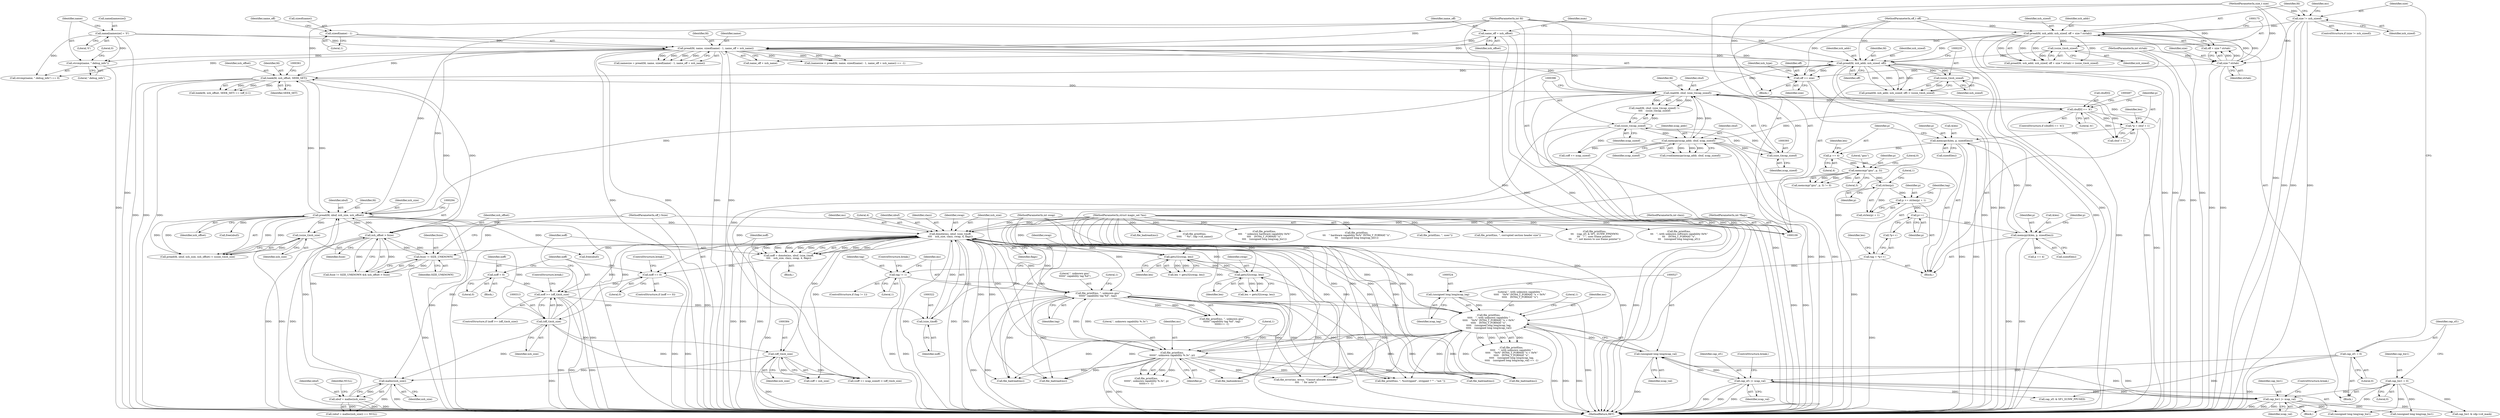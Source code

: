 digraph "1_file_ce90e05774dd77d86cfc8dfa6da57b32816841c4_5@API" {
"1000220" [label="(Call,strcmp(name, \".debug_info\"))"];
"1000213" [label="(Call,name[namesize] = '\0')"];
"1000195" [label="(Call,pread(fd, name, sizeof(name) - 1, name_off + xsh_name))"];
"1000356" [label="(Call,lseek(fd, xsh_offset, SEEK_SET))"];
"1000229" [label="(Call,pread(fd, xsh_addr, xsh_sizeof, off))"];
"1000113" [label="(MethodParameterIn,int fd)"];
"1000165" [label="(Call,pread(fd, xsh_addr, xsh_sizeof, off + size * strtab))"];
"1000147" [label="(Call,size != xsh_sizeof)"];
"1000116" [label="(MethodParameterIn,size_t size)"];
"1000114" [label="(MethodParameterIn,off_t off)"];
"1000171" [label="(Call,size * strtab)"];
"1000120" [label="(MethodParameterIn,int strtab)"];
"1000234" [label="(Call,(ssize_t)xsh_sizeof)"];
"1000174" [label="(Call,(ssize_t)xsh_sizeof)"];
"1000243" [label="(Call,off += size)"];
"1000288" [label="(Call,pread(fd, nbuf, xsh_size, xsh_offset))"];
"1000273" [label="(Call,nbuf = malloc(xsh_size))"];
"1000275" [label="(Call,malloc(xsh_size))"];
"1000318" [label="(Call,donote(ms, nbuf, (size_t)noff,\n\t\t\t\t    xsh_size, clazz, swap, 4, flags))"];
"1000485" [label="(Call,file_printf(ms, \", unknown gnu\"\n\t\t\t\t\t\t\" capability tag %d\", tag))"];
"1000520" [label="(Call,file_printf(ms,\n\t\t\t\t\t    \", with unknown capability \"\n\t\t\t\t\t    \"0x%\" INT64_T_FORMAT \"x = 0x%\"\n\t\t\t\t\t    INT64_T_FORMAT \"x\",\n\t\t\t\t\t    (unsigned long long)xcap_tag,\n\t\t\t\t\t    (unsigned long long)xcap_val))"];
"1000443" [label="(Call,file_printf(ms,\n\t\t\t\t\t\t\", unknown capability %.3s\", p))"];
"1000110" [label="(MethodParameterIn,struct magic_set *ms)"];
"1000435" [label="(Call,memcmp(\"gnu\", p, 3))"];
"1000425" [label="(Call,p += 4)"];
"1000419" [label="(Call,memcpy(&len, p, sizeof(len)))"];
"1000464" [label="(Call,memcpy(&len, p, sizeof(len)))"];
"1000462" [label="(Call,p++)"];
"1000453" [label="(Call,p += strlen(p) + 1)"];
"1000456" [label="(Call,strlen(p))"];
"1000412" [label="(Call,*p = cbuf + 1)"];
"1000405" [label="(Call,cbuf[0] == 'A')"];
"1000389" [label="(Call,read(fd, cbuf, (size_t)xcap_sizeof))"];
"1000498" [label="(Call,memcpy(xcap_addr, cbuf, xcap_sizeof))"];
"1000395" [label="(Call,(ssize_t)xcap_sizeof)"];
"1000392" [label="(Call,(size_t)xcap_sizeof)"];
"1000523" [label="(Call,(unsigned long long)xcap_tag)"];
"1000526" [label="(Call,(unsigned long long)xcap_val)"];
"1000513" [label="(Call,cap_sf1 |= xcap_val)"];
"1000141" [label="(Call,cap_sf1 = 0)"];
"1000508" [label="(Call,cap_hw1 |= xcap_val)"];
"1000137" [label="(Call,cap_hw1 = 0)"];
"1000479" [label="(Call,tag != 1)"];
"1000459" [label="(Call,tag = *p++)"];
"1000321" [label="(Call,(size_t)noff)"];
"1000310" [label="(Call,noff >= (off_t)xsh_size)"];
"1000330" [label="(Call,noff == 0)"];
"1000316" [label="(Call,noff = donote(ms, nbuf, (size_t)noff,\n\t\t\t\t    xsh_size, clazz, swap, 4, flags))"];
"1000304" [label="(Call,noff = 0)"];
"1000312" [label="(Call,(off_t)xsh_size)"];
"1000293" [label="(Call,(ssize_t)xsh_size)"];
"1000111" [label="(MethodParameterIn,int clazz)"];
"1000475" [label="(Call,getu32(swap, len))"];
"1000430" [label="(Call,getu32(swap, len))"];
"1000112" [label="(MethodParameterIn,int swap)"];
"1000118" [label="(MethodParameterIn,int *flags)"];
"1000383" [label="(Call,(off_t)xsh_size)"];
"1000261" [label="(Call,xsh_offset > fsize)"];
"1000258" [label="(Call,fsize != SIZE_UNKNOWN)"];
"1000117" [label="(MethodParameterIn,off_t fsize)"];
"1000198" [label="(Call,sizeof(name) - 1)"];
"1000183" [label="(Call,name_off = xsh_offset)"];
"1000243" [label="(Call,off += size)"];
"1000112" [label="(MethodParameterIn,int swap)"];
"1000231" [label="(Identifier,xsh_addr)"];
"1000498" [label="(Call,memcpy(xcap_addr, cbuf, xcap_sizeof))"];
"1000269" [label="(Block,)"];
"1000229" [label="(Call,pread(fd, xsh_addr, xsh_sizeof, off))"];
"1000355" [label="(Call,lseek(fd, xsh_offset, SEEK_SET) == (off_t)-1)"];
"1000383" [label="(Call,(off_t)xsh_size)"];
"1000435" [label="(Call,memcmp(\"gnu\", p, 3))"];
"1000114" [label="(MethodParameterIn,off_t off)"];
"1000321" [label="(Call,(size_t)noff)"];
"1000222" [label="(Literal,\".debug_info\")"];
"1000332" [label="(Literal,0)"];
"1000500" [label="(Identifier,cbuf)"];
"1000314" [label="(Identifier,xsh_size)"];
"1000118" [label="(MethodParameterIn,int *flags)"];
"1000432" [label="(Identifier,len)"];
"1000481" [label="(Literal,1)"];
"1000147" [label="(Call,size != xsh_sizeof)"];
"1000495" [label="(ControlStructure,break;)"];
"1000442" [label="(Call,file_printf(ms,\n\t\t\t\t\t\t\", unknown capability %.3s\", p)\n\t\t\t\t\t\t== -1)"];
"1000484" [label="(Call,file_printf(ms, \", unknown gnu\"\n\t\t\t\t\t\t\" capability tag %d\", tag)\n\t\t\t\t\t\t== -1)"];
"1000262" [label="(Identifier,xsh_offset)"];
"1000404" [label="(ControlStructure,if (cbuf[0] == 'A'))"];
"1000486" [label="(Identifier,ms)"];
"1000521" [label="(Identifier,ms)"];
"1000331" [label="(Identifier,noff)"];
"1000487" [label="(Literal,\", unknown gnu\"\n\t\t\t\t\t\t\" capability tag %d\")"];
"1000171" [label="(Call,size * strtab)"];
"1000463" [label="(Identifier,p)"];
"1000499" [label="(Identifier,xcap_addr)"];
"1000522" [label="(Literal,\", with unknown capability \"\n\t\t\t\t\t    \"0x%\" INT64_T_FORMAT \"x = 0x%\"\n\t\t\t\t\t    INT64_T_FORMAT \"x\")"];
"1000178" [label="(Call,file_badread(ms))"];
"1000413" [label="(Identifier,p)"];
"1000199" [label="(Call,sizeof(name))"];
"1000605" [label="(Call,cap_hw1 & cdp->cd_mask)"];
"1000137" [label="(Call,cap_hw1 = 0)"];
"1000289" [label="(Identifier,fd)"];
"1000149" [label="(Identifier,xsh_sizeof)"];
"1000516" [label="(ControlStructure,break;)"];
"1000455" [label="(Call,strlen(p) + 1)"];
"1000410" [label="(Block,)"];
"1000305" [label="(Identifier,noff)"];
"1000228" [label="(Call,pread(fd, xsh_addr, xsh_sizeof, off) < (ssize_t)xsh_sizeof)"];
"1000309" [label="(ControlStructure,if (noff >= (off_t)xsh_size))"];
"1000259" [label="(Identifier,fsize)"];
"1000234" [label="(Call,(ssize_t)xsh_sizeof)"];
"1000422" [label="(Identifier,p)"];
"1000317" [label="(Identifier,noff)"];
"1000356" [label="(Call,lseek(fd, xsh_offset, SEEK_SET))"];
"1000478" [label="(ControlStructure,if (tag != 1))"];
"1000120" [label="(MethodParameterIn,int strtab)"];
"1000613" [label="(Call,file_printf(ms,\n\t\t\t\t\t    \" %s\", cdp->cd_name))"];
"1000333" [label="(ControlStructure,break;)"];
"1000319" [label="(Identifier,ms)"];
"1000257" [label="(Call,fsize != SIZE_UNKNOWN && xsh_offset > fsize)"];
"1000530" [label="(Literal,1)"];
"1000316" [label="(Call,noff = donote(ms, nbuf, (size_t)noff,\n\t\t\t\t    xsh_size, clazz, swap, 4, flags))"];
"1000311" [label="(Identifier,noff)"];
"1000146" [label="(ControlStructure,if (size != xsh_sizeof))"];
"1000292" [label="(Identifier,xsh_offset)"];
"1000219" [label="(Call,strcmp(name, \".debug_info\") == 0)"];
"1000328" [label="(Identifier,flags)"];
"1000275" [label="(Call,malloc(xsh_size))"];
"1000445" [label="(Literal,\", unknown capability %.3s\")"];
"1000176" [label="(Identifier,xsh_sizeof)"];
"1000465" [label="(Call,&len)"];
"1000394" [label="(Identifier,xcap_sizeof)"];
"1000230" [label="(Identifier,fd)"];
"1000323" [label="(Identifier,noff)"];
"1000310" [label="(Call,noff >= (off_t)xsh_size)"];
"1000195" [label="(Call,pread(fd, name, sizeof(name) - 1, name_off + xsh_name))"];
"1000116" [label="(MethodParameterIn,size_t size)"];
"1000245" [label="(Identifier,size)"];
"1000665" [label="(Call,cap_sf1 & SF1_SUNW_FPUSED)"];
"1000329" [label="(ControlStructure,if (noff == 0))"];
"1000446" [label="(Identifier,p)"];
"1000501" [label="(Identifier,xcap_sizeof)"];
"1000508" [label="(Call,cap_hw1 |= xcap_val)"];
"1000635" [label="(Call,file_printf(ms,\n\t\t\t\t    \" unknown hardware capability 0x%\"\n\t\t\t\t    INT64_T_FORMAT \"x\",\n\t\t\t\t    (unsigned long long)cap_hw1))"];
"1000173" [label="(Identifier,strtab)"];
"1000325" [label="(Identifier,clazz)"];
"1000434" [label="(Call,memcmp(\"gnu\", p, 3) != 0)"];
"1000419" [label="(Call,memcpy(&len, p, sizeof(len)))"];
"1000479" [label="(Call,tag != 1)"];
"1000519" [label="(Call,file_printf(ms,\n\t\t\t\t\t    \", with unknown capability \"\n\t\t\t\t\t    \"0x%\" INT64_T_FORMAT \"x = 0x%\"\n\t\t\t\t\t    INT64_T_FORMAT \"x\",\n\t\t\t\t\t    (unsigned long long)xcap_tag,\n\t\t\t\t\t    (unsigned long long)xcap_val) == -1)"];
"1000509" [label="(Identifier,cap_hw1)"];
"1000638" [label="(Call,(unsigned long long)cap_hw1)"];
"1000466" [label="(Identifier,len)"];
"1000470" [label="(Call,p += 4)"];
"1000203" [label="(Identifier,name_off)"];
"1000287" [label="(Call,pread(fd, nbuf, xsh_size, xsh_offset) < (ssize_t)xsh_size)"];
"1000244" [label="(Identifier,off)"];
"1000476" [label="(Identifier,swap)"];
"1000429" [label="(Identifier,len)"];
"1000190" [label="(Block,)"];
"1000462" [label="(Call,p++)"];
"1000459" [label="(Call,tag = *p++)"];
"1000334" [label="(Call,free(nbuf))"];
"1000261" [label="(Call,xsh_offset > fsize)"];
"1000358" [label="(Identifier,xsh_offset)"];
"1000650" [label="(Call,file_printf(ms,\n\t\t\t    \" hardware capability 0x%\" INT64_T_FORMAT \"x\",\n\t\t\t    (unsigned long long)cap_hw1))"];
"1000406" [label="(Call,cbuf[0])"];
"1000138" [label="(Identifier,cap_hw1)"];
"1000473" [label="(Call,len = getu32(swap, len))"];
"1000202" [label="(Call,name_off + xsh_name)"];
"1000304" [label="(Call,noff = 0)"];
"1000490" [label="(Literal,1)"];
"1000143" [label="(Literal,0)"];
"1000438" [label="(Literal,3)"];
"1000308" [label="(Block,)"];
"1000430" [label="(Call,getu32(swap, len))"];
"1000247" [label="(Identifier,xsh_type)"];
"1000475" [label="(Call,getu32(swap, len))"];
"1000526" [label="(Call,(unsigned long long)xcap_val)"];
"1000184" [label="(Identifier,name_off)"];
"1000291" [label="(Identifier,xsh_size)"];
"1000238" [label="(Call,file_badread(ms))"];
"1000277" [label="(Identifier,NULL)"];
"1000141" [label="(Call,cap_sf1 = 0)"];
"1000117" [label="(MethodParameterIn,off_t fsize)"];
"1000504" [label="(Block,)"];
"1000460" [label="(Identifier,tag)"];
"1000172" [label="(Identifier,size)"];
"1000389" [label="(Call,read(fd, cbuf, (size_t)xcap_sizeof))"];
"1000392" [label="(Call,(size_t)xcap_sizeof)"];
"1000260" [label="(Identifier,SIZE_UNKNOWN)"];
"1000273" [label="(Call,nbuf = malloc(xsh_size))"];
"1000397" [label="(Identifier,xcap_sizeof)"];
"1000288" [label="(Call,pread(fd, nbuf, xsh_size, xsh_offset))"];
"1000139" [label="(Literal,0)"];
"1000232" [label="(Identifier,xsh_sizeof)"];
"1000380" [label="(Call,coff += xcap_sizeof)"];
"1000183" [label="(Call,name_off = xsh_offset)"];
"1000395" [label="(Call,(ssize_t)xcap_sizeof)"];
"1000174" [label="(Call,(ssize_t)xsh_sizeof)"];
"1000414" [label="(Call,cbuf + 1)"];
"1000318" [label="(Call,donote(ms, nbuf, (size_t)noff,\n\t\t\t\t    xsh_size, clazz, swap, 4, flags))"];
"1000324" [label="(Identifier,xsh_size)"];
"1000148" [label="(Identifier,size)"];
"1000233" [label="(Identifier,off)"];
"1000192" [label="(Call,(namesize = pread(fd, name, sizeof(name) - 1, name_off + xsh_name)) == -1)"];
"1000457" [label="(Identifier,p)"];
"1000444" [label="(Identifier,ms)"];
"1000588" [label="(Call,file_printf(ms, \", uses\"))"];
"1000458" [label="(Literal,1)"];
"1000456" [label="(Call,strlen(p))"];
"1000213" [label="(Call,name[namesize] = '\0')"];
"1000480" [label="(Identifier,tag)"];
"1000385" [label="(Identifier,xsh_size)"];
"1000520" [label="(Call,file_printf(ms,\n\t\t\t\t\t    \", with unknown capability \"\n\t\t\t\t\t    \"0x%\" INT64_T_FORMAT \"x = 0x%\"\n\t\t\t\t\t    INT64_T_FORMAT \"x\",\n\t\t\t\t\t    (unsigned long long)xcap_tag,\n\t\t\t\t\t    (unsigned long long)xcap_val))"];
"1000198" [label="(Call,sizeof(name) - 1)"];
"1000426" [label="(Identifier,p)"];
"1000208" [label="(Call,file_badread(ms))"];
"1000154" [label="(Identifier,ms)"];
"1000315" [label="(ControlStructure,break;)"];
"1000193" [label="(Call,namesize = pread(fd, name, sizeof(name) - 1, name_off + xsh_name))"];
"1000110" [label="(MethodParameterIn,struct magic_set *ms)"];
"1000379" [label="(Call,(coff += xcap_sizeof) > (off_t)xsh_size)"];
"1000330" [label="(Call,noff == 0)"];
"1000306" [label="(Literal,0)"];
"1000704" [label="(MethodReturn,RET)"];
"1000326" [label="(Identifier,swap)"];
"1000453" [label="(Call,p += strlen(p) + 1)"];
"1000454" [label="(Identifier,p)"];
"1000523" [label="(Call,(unsigned long long)xcap_tag)"];
"1000391" [label="(Identifier,cbuf)"];
"1000167" [label="(Identifier,xsh_addr)"];
"1000511" [label="(ControlStructure,break;)"];
"1000153" [label="(Call,file_printf(ms, \", corrupted section header size\"))"];
"1000217" [label="(Literal,'\0')"];
"1000548" [label="(Call,file_printf(ms, \", %sstripped\", stripped ? \"\" : \"not \"))"];
"1000121" [label="(Block,)"];
"1000295" [label="(Identifier,xsh_size)"];
"1000539" [label="(Call,coff = xsh_size)"];
"1000412" [label="(Call,*p = cbuf + 1)"];
"1000423" [label="(Call,sizeof(len))"];
"1000185" [label="(Identifier,xsh_offset)"];
"1000420" [label="(Call,&len)"];
"1000220" [label="(Call,strcmp(name, \".debug_info\"))"];
"1000431" [label="(Identifier,swap)"];
"1000201" [label="(Literal,1)"];
"1000399" [label="(Call,file_badread(ms))"];
"1000168" [label="(Identifier,xsh_sizeof)"];
"1000297" [label="(Call,file_badread(ms))"];
"1000390" [label="(Identifier,fd)"];
"1000272" [label="(Call,(nbuf = malloc(xsh_size)) == NULL)"];
"1000258" [label="(Call,fsize != SIZE_UNKNOWN)"];
"1000290" [label="(Identifier,nbuf)"];
"1000165" [label="(Call,pread(fd, xsh_addr, xsh_sizeof, off + size * strtab))"];
"1000653" [label="(Call,(unsigned long long)cap_hw1)"];
"1000197" [label="(Identifier,name)"];
"1000428" [label="(Call,len = getu32(swap, len))"];
"1000164" [label="(Call,pread(fd, xsh_addr, xsh_sizeof, off + size * strtab) < (ssize_t)xsh_sizeof)"];
"1000276" [label="(Identifier,xsh_size)"];
"1000357" [label="(Identifier,fd)"];
"1000299" [label="(Call,free(nbuf))"];
"1000223" [label="(Literal,0)"];
"1000169" [label="(Call,off + size * strtab)"];
"1000113" [label="(MethodParameterIn,int fd)"];
"1000436" [label="(Literal,\"gnu\")"];
"1000671" [label="(Call,file_printf(ms,\n\t\t\t    (cap_sf1 & SF1_SUNW_FPKNWN)\n\t\t\t    ? \", uses frame pointer\"\n\t\t\t    : \", not known to use frame pointer\"))"];
"1000525" [label="(Identifier,xcap_tag)"];
"1000513" [label="(Call,cap_sf1 |= xcap_val)"];
"1000263" [label="(Identifier,fsize)"];
"1000388" [label="(Call,read(fd, cbuf, (size_t)xcap_sizeof) !=\n\t\t\t\t    (ssize_t)xcap_sizeof)"];
"1000274" [label="(Identifier,nbuf)"];
"1000214" [label="(Call,name[namesize])"];
"1000166" [label="(Identifier,fd)"];
"1000293" [label="(Call,(ssize_t)xsh_size)"];
"1000485" [label="(Call,file_printf(ms, \", unknown gnu\"\n\t\t\t\t\t\t\" capability tag %d\", tag))"];
"1000111" [label="(MethodParameterIn,int clazz)"];
"1000448" [label="(Literal,1)"];
"1000327" [label="(Literal,4)"];
"1000437" [label="(Identifier,p)"];
"1000488" [label="(Identifier,tag)"];
"1000187" [label="(Identifier,num)"];
"1000496" [label="(Call,(void)memcpy(xcap_addr, cbuf, xcap_sizeof))"];
"1000365" [label="(Call,file_badseek(ms))"];
"1000464" [label="(Call,memcpy(&len, p, sizeof(len)))"];
"1000471" [label="(Identifier,p)"];
"1000514" [label="(Identifier,cap_sf1)"];
"1000279" [label="(Call,file_error(ms, errno, \"Cannot allocate memory\"\n\t\t\t\t    \" for note\"))"];
"1000461" [label="(Call,*p++)"];
"1000221" [label="(Identifier,name)"];
"1000427" [label="(Literal,4)"];
"1000425" [label="(Call,p += 4)"];
"1000468" [label="(Call,sizeof(len))"];
"1000236" [label="(Identifier,xsh_sizeof)"];
"1000691" [label="(Call,file_printf(ms,\n\t\t\t    \", with unknown software capability 0x%\"\n\t\t\t    INT64_T_FORMAT \"x\",\n\t\t\t    (unsigned long long)cap_sf1))"];
"1000477" [label="(Identifier,len)"];
"1000312" [label="(Call,(off_t)xsh_size)"];
"1000510" [label="(Identifier,xcap_val)"];
"1000467" [label="(Identifier,p)"];
"1000142" [label="(Identifier,cap_sf1)"];
"1000359" [label="(Identifier,SEEK_SET)"];
"1000439" [label="(Literal,0)"];
"1000515" [label="(Identifier,xcap_val)"];
"1000196" [label="(Identifier,fd)"];
"1000421" [label="(Identifier,len)"];
"1000409" [label="(Literal,'A')"];
"1000405" [label="(Call,cbuf[0] == 'A')"];
"1000528" [label="(Identifier,xcap_val)"];
"1000320" [label="(Identifier,nbuf)"];
"1000443" [label="(Call,file_printf(ms,\n\t\t\t\t\t\t\", unknown capability %.3s\", p))"];
"1000220" -> "1000219"  [label="AST: "];
"1000220" -> "1000222"  [label="CFG: "];
"1000221" -> "1000220"  [label="AST: "];
"1000222" -> "1000220"  [label="AST: "];
"1000223" -> "1000220"  [label="CFG: "];
"1000220" -> "1000704"  [label="DDG: "];
"1000213" -> "1000220"  [label="DDG: "];
"1000195" -> "1000220"  [label="DDG: "];
"1000213" -> "1000190"  [label="AST: "];
"1000213" -> "1000217"  [label="CFG: "];
"1000214" -> "1000213"  [label="AST: "];
"1000217" -> "1000213"  [label="AST: "];
"1000221" -> "1000213"  [label="CFG: "];
"1000213" -> "1000704"  [label="DDG: "];
"1000213" -> "1000195"  [label="DDG: "];
"1000213" -> "1000219"  [label="DDG: "];
"1000195" -> "1000193"  [label="AST: "];
"1000195" -> "1000202"  [label="CFG: "];
"1000196" -> "1000195"  [label="AST: "];
"1000197" -> "1000195"  [label="AST: "];
"1000198" -> "1000195"  [label="AST: "];
"1000202" -> "1000195"  [label="AST: "];
"1000193" -> "1000195"  [label="CFG: "];
"1000195" -> "1000704"  [label="DDG: "];
"1000195" -> "1000704"  [label="DDG: "];
"1000195" -> "1000704"  [label="DDG: "];
"1000195" -> "1000704"  [label="DDG: "];
"1000195" -> "1000192"  [label="DDG: "];
"1000195" -> "1000192"  [label="DDG: "];
"1000195" -> "1000192"  [label="DDG: "];
"1000195" -> "1000192"  [label="DDG: "];
"1000195" -> "1000193"  [label="DDG: "];
"1000195" -> "1000193"  [label="DDG: "];
"1000195" -> "1000193"  [label="DDG: "];
"1000195" -> "1000193"  [label="DDG: "];
"1000356" -> "1000195"  [label="DDG: "];
"1000165" -> "1000195"  [label="DDG: "];
"1000288" -> "1000195"  [label="DDG: "];
"1000229" -> "1000195"  [label="DDG: "];
"1000389" -> "1000195"  [label="DDG: "];
"1000113" -> "1000195"  [label="DDG: "];
"1000198" -> "1000195"  [label="DDG: "];
"1000183" -> "1000195"  [label="DDG: "];
"1000195" -> "1000219"  [label="DDG: "];
"1000195" -> "1000229"  [label="DDG: "];
"1000356" -> "1000355"  [label="AST: "];
"1000356" -> "1000359"  [label="CFG: "];
"1000357" -> "1000356"  [label="AST: "];
"1000358" -> "1000356"  [label="AST: "];
"1000359" -> "1000356"  [label="AST: "];
"1000361" -> "1000356"  [label="CFG: "];
"1000356" -> "1000704"  [label="DDG: "];
"1000356" -> "1000704"  [label="DDG: "];
"1000356" -> "1000704"  [label="DDG: "];
"1000356" -> "1000261"  [label="DDG: "];
"1000356" -> "1000288"  [label="DDG: "];
"1000356" -> "1000355"  [label="DDG: "];
"1000356" -> "1000355"  [label="DDG: "];
"1000356" -> "1000355"  [label="DDG: "];
"1000229" -> "1000356"  [label="DDG: "];
"1000113" -> "1000356"  [label="DDG: "];
"1000288" -> "1000356"  [label="DDG: "];
"1000261" -> "1000356"  [label="DDG: "];
"1000356" -> "1000389"  [label="DDG: "];
"1000229" -> "1000228"  [label="AST: "];
"1000229" -> "1000233"  [label="CFG: "];
"1000230" -> "1000229"  [label="AST: "];
"1000231" -> "1000229"  [label="AST: "];
"1000232" -> "1000229"  [label="AST: "];
"1000233" -> "1000229"  [label="AST: "];
"1000235" -> "1000229"  [label="CFG: "];
"1000229" -> "1000704"  [label="DDG: "];
"1000229" -> "1000704"  [label="DDG: "];
"1000229" -> "1000704"  [label="DDG: "];
"1000229" -> "1000228"  [label="DDG: "];
"1000229" -> "1000228"  [label="DDG: "];
"1000229" -> "1000228"  [label="DDG: "];
"1000229" -> "1000228"  [label="DDG: "];
"1000113" -> "1000229"  [label="DDG: "];
"1000165" -> "1000229"  [label="DDG: "];
"1000234" -> "1000229"  [label="DDG: "];
"1000174" -> "1000229"  [label="DDG: "];
"1000243" -> "1000229"  [label="DDG: "];
"1000114" -> "1000229"  [label="DDG: "];
"1000229" -> "1000234"  [label="DDG: "];
"1000229" -> "1000243"  [label="DDG: "];
"1000229" -> "1000288"  [label="DDG: "];
"1000229" -> "1000389"  [label="DDG: "];
"1000113" -> "1000109"  [label="AST: "];
"1000113" -> "1000704"  [label="DDG: "];
"1000113" -> "1000165"  [label="DDG: "];
"1000113" -> "1000288"  [label="DDG: "];
"1000113" -> "1000389"  [label="DDG: "];
"1000165" -> "1000164"  [label="AST: "];
"1000165" -> "1000169"  [label="CFG: "];
"1000166" -> "1000165"  [label="AST: "];
"1000167" -> "1000165"  [label="AST: "];
"1000168" -> "1000165"  [label="AST: "];
"1000169" -> "1000165"  [label="AST: "];
"1000175" -> "1000165"  [label="CFG: "];
"1000165" -> "1000704"  [label="DDG: "];
"1000165" -> "1000704"  [label="DDG: "];
"1000165" -> "1000704"  [label="DDG: "];
"1000165" -> "1000164"  [label="DDG: "];
"1000165" -> "1000164"  [label="DDG: "];
"1000165" -> "1000164"  [label="DDG: "];
"1000165" -> "1000164"  [label="DDG: "];
"1000147" -> "1000165"  [label="DDG: "];
"1000114" -> "1000165"  [label="DDG: "];
"1000171" -> "1000165"  [label="DDG: "];
"1000171" -> "1000165"  [label="DDG: "];
"1000165" -> "1000174"  [label="DDG: "];
"1000147" -> "1000146"  [label="AST: "];
"1000147" -> "1000149"  [label="CFG: "];
"1000148" -> "1000147"  [label="AST: "];
"1000149" -> "1000147"  [label="AST: "];
"1000154" -> "1000147"  [label="CFG: "];
"1000166" -> "1000147"  [label="CFG: "];
"1000147" -> "1000704"  [label="DDG: "];
"1000147" -> "1000704"  [label="DDG: "];
"1000147" -> "1000704"  [label="DDG: "];
"1000116" -> "1000147"  [label="DDG: "];
"1000147" -> "1000171"  [label="DDG: "];
"1000116" -> "1000109"  [label="AST: "];
"1000116" -> "1000704"  [label="DDG: "];
"1000116" -> "1000171"  [label="DDG: "];
"1000116" -> "1000243"  [label="DDG: "];
"1000114" -> "1000109"  [label="AST: "];
"1000114" -> "1000704"  [label="DDG: "];
"1000114" -> "1000169"  [label="DDG: "];
"1000114" -> "1000243"  [label="DDG: "];
"1000171" -> "1000169"  [label="AST: "];
"1000171" -> "1000173"  [label="CFG: "];
"1000172" -> "1000171"  [label="AST: "];
"1000173" -> "1000171"  [label="AST: "];
"1000169" -> "1000171"  [label="CFG: "];
"1000171" -> "1000704"  [label="DDG: "];
"1000171" -> "1000704"  [label="DDG: "];
"1000171" -> "1000169"  [label="DDG: "];
"1000171" -> "1000169"  [label="DDG: "];
"1000120" -> "1000171"  [label="DDG: "];
"1000171" -> "1000243"  [label="DDG: "];
"1000120" -> "1000109"  [label="AST: "];
"1000120" -> "1000704"  [label="DDG: "];
"1000234" -> "1000228"  [label="AST: "];
"1000234" -> "1000236"  [label="CFG: "];
"1000235" -> "1000234"  [label="AST: "];
"1000236" -> "1000234"  [label="AST: "];
"1000228" -> "1000234"  [label="CFG: "];
"1000234" -> "1000704"  [label="DDG: "];
"1000234" -> "1000228"  [label="DDG: "];
"1000174" -> "1000164"  [label="AST: "];
"1000174" -> "1000176"  [label="CFG: "];
"1000175" -> "1000174"  [label="AST: "];
"1000176" -> "1000174"  [label="AST: "];
"1000164" -> "1000174"  [label="CFG: "];
"1000174" -> "1000704"  [label="DDG: "];
"1000174" -> "1000164"  [label="DDG: "];
"1000243" -> "1000190"  [label="AST: "];
"1000243" -> "1000245"  [label="CFG: "];
"1000244" -> "1000243"  [label="AST: "];
"1000245" -> "1000243"  [label="AST: "];
"1000247" -> "1000243"  [label="CFG: "];
"1000243" -> "1000704"  [label="DDG: "];
"1000243" -> "1000704"  [label="DDG: "];
"1000288" -> "1000287"  [label="AST: "];
"1000288" -> "1000292"  [label="CFG: "];
"1000289" -> "1000288"  [label="AST: "];
"1000290" -> "1000288"  [label="AST: "];
"1000291" -> "1000288"  [label="AST: "];
"1000292" -> "1000288"  [label="AST: "];
"1000294" -> "1000288"  [label="CFG: "];
"1000288" -> "1000704"  [label="DDG: "];
"1000288" -> "1000704"  [label="DDG: "];
"1000288" -> "1000704"  [label="DDG: "];
"1000288" -> "1000261"  [label="DDG: "];
"1000288" -> "1000287"  [label="DDG: "];
"1000288" -> "1000287"  [label="DDG: "];
"1000288" -> "1000287"  [label="DDG: "];
"1000288" -> "1000287"  [label="DDG: "];
"1000273" -> "1000288"  [label="DDG: "];
"1000275" -> "1000288"  [label="DDG: "];
"1000261" -> "1000288"  [label="DDG: "];
"1000288" -> "1000293"  [label="DDG: "];
"1000288" -> "1000299"  [label="DDG: "];
"1000288" -> "1000318"  [label="DDG: "];
"1000288" -> "1000334"  [label="DDG: "];
"1000273" -> "1000272"  [label="AST: "];
"1000273" -> "1000275"  [label="CFG: "];
"1000274" -> "1000273"  [label="AST: "];
"1000275" -> "1000273"  [label="AST: "];
"1000277" -> "1000273"  [label="CFG: "];
"1000273" -> "1000704"  [label="DDG: "];
"1000273" -> "1000704"  [label="DDG: "];
"1000273" -> "1000272"  [label="DDG: "];
"1000275" -> "1000273"  [label="DDG: "];
"1000275" -> "1000276"  [label="CFG: "];
"1000276" -> "1000275"  [label="AST: "];
"1000275" -> "1000704"  [label="DDG: "];
"1000275" -> "1000272"  [label="DDG: "];
"1000318" -> "1000275"  [label="DDG: "];
"1000312" -> "1000275"  [label="DDG: "];
"1000383" -> "1000275"  [label="DDG: "];
"1000318" -> "1000316"  [label="AST: "];
"1000318" -> "1000328"  [label="CFG: "];
"1000319" -> "1000318"  [label="AST: "];
"1000320" -> "1000318"  [label="AST: "];
"1000321" -> "1000318"  [label="AST: "];
"1000324" -> "1000318"  [label="AST: "];
"1000325" -> "1000318"  [label="AST: "];
"1000326" -> "1000318"  [label="AST: "];
"1000327" -> "1000318"  [label="AST: "];
"1000328" -> "1000318"  [label="AST: "];
"1000316" -> "1000318"  [label="CFG: "];
"1000318" -> "1000704"  [label="DDG: "];
"1000318" -> "1000704"  [label="DDG: "];
"1000318" -> "1000704"  [label="DDG: "];
"1000318" -> "1000704"  [label="DDG: "];
"1000318" -> "1000704"  [label="DDG: "];
"1000318" -> "1000704"  [label="DDG: "];
"1000318" -> "1000208"  [label="DDG: "];
"1000318" -> "1000238"  [label="DDG: "];
"1000318" -> "1000279"  [label="DDG: "];
"1000318" -> "1000297"  [label="DDG: "];
"1000318" -> "1000312"  [label="DDG: "];
"1000318" -> "1000316"  [label="DDG: "];
"1000318" -> "1000316"  [label="DDG: "];
"1000318" -> "1000316"  [label="DDG: "];
"1000318" -> "1000316"  [label="DDG: "];
"1000318" -> "1000316"  [label="DDG: "];
"1000318" -> "1000316"  [label="DDG: "];
"1000318" -> "1000316"  [label="DDG: "];
"1000318" -> "1000316"  [label="DDG: "];
"1000485" -> "1000318"  [label="DDG: "];
"1000520" -> "1000318"  [label="DDG: "];
"1000443" -> "1000318"  [label="DDG: "];
"1000110" -> "1000318"  [label="DDG: "];
"1000321" -> "1000318"  [label="DDG: "];
"1000312" -> "1000318"  [label="DDG: "];
"1000111" -> "1000318"  [label="DDG: "];
"1000475" -> "1000318"  [label="DDG: "];
"1000430" -> "1000318"  [label="DDG: "];
"1000112" -> "1000318"  [label="DDG: "];
"1000118" -> "1000318"  [label="DDG: "];
"1000318" -> "1000334"  [label="DDG: "];
"1000318" -> "1000365"  [label="DDG: "];
"1000318" -> "1000383"  [label="DDG: "];
"1000318" -> "1000399"  [label="DDG: "];
"1000318" -> "1000430"  [label="DDG: "];
"1000318" -> "1000443"  [label="DDG: "];
"1000318" -> "1000485"  [label="DDG: "];
"1000318" -> "1000520"  [label="DDG: "];
"1000318" -> "1000539"  [label="DDG: "];
"1000318" -> "1000548"  [label="DDG: "];
"1000485" -> "1000484"  [label="AST: "];
"1000485" -> "1000488"  [label="CFG: "];
"1000486" -> "1000485"  [label="AST: "];
"1000487" -> "1000485"  [label="AST: "];
"1000488" -> "1000485"  [label="AST: "];
"1000490" -> "1000485"  [label="CFG: "];
"1000485" -> "1000704"  [label="DDG: "];
"1000485" -> "1000704"  [label="DDG: "];
"1000485" -> "1000208"  [label="DDG: "];
"1000485" -> "1000238"  [label="DDG: "];
"1000485" -> "1000279"  [label="DDG: "];
"1000485" -> "1000297"  [label="DDG: "];
"1000485" -> "1000365"  [label="DDG: "];
"1000485" -> "1000399"  [label="DDG: "];
"1000485" -> "1000443"  [label="DDG: "];
"1000485" -> "1000484"  [label="DDG: "];
"1000485" -> "1000484"  [label="DDG: "];
"1000485" -> "1000484"  [label="DDG: "];
"1000520" -> "1000485"  [label="DDG: "];
"1000443" -> "1000485"  [label="DDG: "];
"1000110" -> "1000485"  [label="DDG: "];
"1000479" -> "1000485"  [label="DDG: "];
"1000485" -> "1000520"  [label="DDG: "];
"1000485" -> "1000548"  [label="DDG: "];
"1000520" -> "1000519"  [label="AST: "];
"1000520" -> "1000526"  [label="CFG: "];
"1000521" -> "1000520"  [label="AST: "];
"1000522" -> "1000520"  [label="AST: "];
"1000523" -> "1000520"  [label="AST: "];
"1000526" -> "1000520"  [label="AST: "];
"1000530" -> "1000520"  [label="CFG: "];
"1000520" -> "1000704"  [label="DDG: "];
"1000520" -> "1000704"  [label="DDG: "];
"1000520" -> "1000704"  [label="DDG: "];
"1000520" -> "1000208"  [label="DDG: "];
"1000520" -> "1000238"  [label="DDG: "];
"1000520" -> "1000279"  [label="DDG: "];
"1000520" -> "1000297"  [label="DDG: "];
"1000520" -> "1000365"  [label="DDG: "];
"1000520" -> "1000399"  [label="DDG: "];
"1000520" -> "1000443"  [label="DDG: "];
"1000520" -> "1000519"  [label="DDG: "];
"1000520" -> "1000519"  [label="DDG: "];
"1000520" -> "1000519"  [label="DDG: "];
"1000520" -> "1000519"  [label="DDG: "];
"1000443" -> "1000520"  [label="DDG: "];
"1000110" -> "1000520"  [label="DDG: "];
"1000523" -> "1000520"  [label="DDG: "];
"1000526" -> "1000520"  [label="DDG: "];
"1000520" -> "1000548"  [label="DDG: "];
"1000443" -> "1000442"  [label="AST: "];
"1000443" -> "1000446"  [label="CFG: "];
"1000444" -> "1000443"  [label="AST: "];
"1000445" -> "1000443"  [label="AST: "];
"1000446" -> "1000443"  [label="AST: "];
"1000448" -> "1000443"  [label="CFG: "];
"1000443" -> "1000704"  [label="DDG: "];
"1000443" -> "1000704"  [label="DDG: "];
"1000443" -> "1000208"  [label="DDG: "];
"1000443" -> "1000238"  [label="DDG: "];
"1000443" -> "1000279"  [label="DDG: "];
"1000443" -> "1000297"  [label="DDG: "];
"1000443" -> "1000365"  [label="DDG: "];
"1000443" -> "1000399"  [label="DDG: "];
"1000443" -> "1000442"  [label="DDG: "];
"1000443" -> "1000442"  [label="DDG: "];
"1000443" -> "1000442"  [label="DDG: "];
"1000110" -> "1000443"  [label="DDG: "];
"1000435" -> "1000443"  [label="DDG: "];
"1000443" -> "1000548"  [label="DDG: "];
"1000110" -> "1000109"  [label="AST: "];
"1000110" -> "1000704"  [label="DDG: "];
"1000110" -> "1000153"  [label="DDG: "];
"1000110" -> "1000178"  [label="DDG: "];
"1000110" -> "1000208"  [label="DDG: "];
"1000110" -> "1000238"  [label="DDG: "];
"1000110" -> "1000279"  [label="DDG: "];
"1000110" -> "1000297"  [label="DDG: "];
"1000110" -> "1000365"  [label="DDG: "];
"1000110" -> "1000399"  [label="DDG: "];
"1000110" -> "1000548"  [label="DDG: "];
"1000110" -> "1000588"  [label="DDG: "];
"1000110" -> "1000613"  [label="DDG: "];
"1000110" -> "1000635"  [label="DDG: "];
"1000110" -> "1000650"  [label="DDG: "];
"1000110" -> "1000671"  [label="DDG: "];
"1000110" -> "1000691"  [label="DDG: "];
"1000435" -> "1000434"  [label="AST: "];
"1000435" -> "1000438"  [label="CFG: "];
"1000436" -> "1000435"  [label="AST: "];
"1000437" -> "1000435"  [label="AST: "];
"1000438" -> "1000435"  [label="AST: "];
"1000439" -> "1000435"  [label="CFG: "];
"1000435" -> "1000434"  [label="DDG: "];
"1000435" -> "1000434"  [label="DDG: "];
"1000435" -> "1000434"  [label="DDG: "];
"1000425" -> "1000435"  [label="DDG: "];
"1000435" -> "1000456"  [label="DDG: "];
"1000425" -> "1000410"  [label="AST: "];
"1000425" -> "1000427"  [label="CFG: "];
"1000426" -> "1000425"  [label="AST: "];
"1000427" -> "1000425"  [label="AST: "];
"1000429" -> "1000425"  [label="CFG: "];
"1000419" -> "1000425"  [label="DDG: "];
"1000419" -> "1000410"  [label="AST: "];
"1000419" -> "1000423"  [label="CFG: "];
"1000420" -> "1000419"  [label="AST: "];
"1000422" -> "1000419"  [label="AST: "];
"1000423" -> "1000419"  [label="AST: "];
"1000426" -> "1000419"  [label="CFG: "];
"1000419" -> "1000704"  [label="DDG: "];
"1000419" -> "1000704"  [label="DDG: "];
"1000464" -> "1000419"  [label="DDG: "];
"1000412" -> "1000419"  [label="DDG: "];
"1000419" -> "1000464"  [label="DDG: "];
"1000464" -> "1000410"  [label="AST: "];
"1000464" -> "1000468"  [label="CFG: "];
"1000465" -> "1000464"  [label="AST: "];
"1000467" -> "1000464"  [label="AST: "];
"1000468" -> "1000464"  [label="AST: "];
"1000471" -> "1000464"  [label="CFG: "];
"1000464" -> "1000704"  [label="DDG: "];
"1000464" -> "1000704"  [label="DDG: "];
"1000462" -> "1000464"  [label="DDG: "];
"1000464" -> "1000470"  [label="DDG: "];
"1000462" -> "1000461"  [label="AST: "];
"1000462" -> "1000463"  [label="CFG: "];
"1000463" -> "1000462"  [label="AST: "];
"1000461" -> "1000462"  [label="CFG: "];
"1000453" -> "1000462"  [label="DDG: "];
"1000453" -> "1000410"  [label="AST: "];
"1000453" -> "1000455"  [label="CFG: "];
"1000454" -> "1000453"  [label="AST: "];
"1000455" -> "1000453"  [label="AST: "];
"1000460" -> "1000453"  [label="CFG: "];
"1000453" -> "1000704"  [label="DDG: "];
"1000456" -> "1000453"  [label="DDG: "];
"1000456" -> "1000455"  [label="AST: "];
"1000456" -> "1000457"  [label="CFG: "];
"1000457" -> "1000456"  [label="AST: "];
"1000458" -> "1000456"  [label="CFG: "];
"1000456" -> "1000455"  [label="DDG: "];
"1000412" -> "1000410"  [label="AST: "];
"1000412" -> "1000414"  [label="CFG: "];
"1000413" -> "1000412"  [label="AST: "];
"1000414" -> "1000412"  [label="AST: "];
"1000421" -> "1000412"  [label="CFG: "];
"1000412" -> "1000704"  [label="DDG: "];
"1000405" -> "1000412"  [label="DDG: "];
"1000389" -> "1000412"  [label="DDG: "];
"1000405" -> "1000404"  [label="AST: "];
"1000405" -> "1000409"  [label="CFG: "];
"1000406" -> "1000405"  [label="AST: "];
"1000409" -> "1000405"  [label="AST: "];
"1000413" -> "1000405"  [label="CFG: "];
"1000497" -> "1000405"  [label="CFG: "];
"1000405" -> "1000704"  [label="DDG: "];
"1000405" -> "1000704"  [label="DDG: "];
"1000405" -> "1000389"  [label="DDG: "];
"1000389" -> "1000405"  [label="DDG: "];
"1000405" -> "1000414"  [label="DDG: "];
"1000405" -> "1000498"  [label="DDG: "];
"1000389" -> "1000388"  [label="AST: "];
"1000389" -> "1000392"  [label="CFG: "];
"1000390" -> "1000389"  [label="AST: "];
"1000391" -> "1000389"  [label="AST: "];
"1000392" -> "1000389"  [label="AST: "];
"1000396" -> "1000389"  [label="CFG: "];
"1000389" -> "1000704"  [label="DDG: "];
"1000389" -> "1000704"  [label="DDG: "];
"1000389" -> "1000704"  [label="DDG: "];
"1000389" -> "1000388"  [label="DDG: "];
"1000389" -> "1000388"  [label="DDG: "];
"1000389" -> "1000388"  [label="DDG: "];
"1000498" -> "1000389"  [label="DDG: "];
"1000392" -> "1000389"  [label="DDG: "];
"1000389" -> "1000414"  [label="DDG: "];
"1000389" -> "1000498"  [label="DDG: "];
"1000498" -> "1000496"  [label="AST: "];
"1000498" -> "1000501"  [label="CFG: "];
"1000499" -> "1000498"  [label="AST: "];
"1000500" -> "1000498"  [label="AST: "];
"1000501" -> "1000498"  [label="AST: "];
"1000496" -> "1000498"  [label="CFG: "];
"1000498" -> "1000704"  [label="DDG: "];
"1000498" -> "1000704"  [label="DDG: "];
"1000498" -> "1000704"  [label="DDG: "];
"1000498" -> "1000379"  [label="DDG: "];
"1000498" -> "1000380"  [label="DDG: "];
"1000498" -> "1000392"  [label="DDG: "];
"1000498" -> "1000496"  [label="DDG: "];
"1000498" -> "1000496"  [label="DDG: "];
"1000498" -> "1000496"  [label="DDG: "];
"1000395" -> "1000498"  [label="DDG: "];
"1000395" -> "1000388"  [label="AST: "];
"1000395" -> "1000397"  [label="CFG: "];
"1000396" -> "1000395"  [label="AST: "];
"1000397" -> "1000395"  [label="AST: "];
"1000388" -> "1000395"  [label="CFG: "];
"1000395" -> "1000704"  [label="DDG: "];
"1000395" -> "1000379"  [label="DDG: "];
"1000395" -> "1000380"  [label="DDG: "];
"1000395" -> "1000392"  [label="DDG: "];
"1000395" -> "1000388"  [label="DDG: "];
"1000392" -> "1000395"  [label="DDG: "];
"1000392" -> "1000394"  [label="CFG: "];
"1000393" -> "1000392"  [label="AST: "];
"1000394" -> "1000392"  [label="AST: "];
"1000523" -> "1000525"  [label="CFG: "];
"1000524" -> "1000523"  [label="AST: "];
"1000525" -> "1000523"  [label="AST: "];
"1000527" -> "1000523"  [label="CFG: "];
"1000523" -> "1000704"  [label="DDG: "];
"1000526" -> "1000528"  [label="CFG: "];
"1000527" -> "1000526"  [label="AST: "];
"1000528" -> "1000526"  [label="AST: "];
"1000526" -> "1000704"  [label="DDG: "];
"1000526" -> "1000508"  [label="DDG: "];
"1000526" -> "1000513"  [label="DDG: "];
"1000513" -> "1000526"  [label="DDG: "];
"1000508" -> "1000526"  [label="DDG: "];
"1000513" -> "1000504"  [label="AST: "];
"1000513" -> "1000515"  [label="CFG: "];
"1000514" -> "1000513"  [label="AST: "];
"1000515" -> "1000513"  [label="AST: "];
"1000516" -> "1000513"  [label="CFG: "];
"1000513" -> "1000704"  [label="DDG: "];
"1000513" -> "1000704"  [label="DDG: "];
"1000513" -> "1000704"  [label="DDG: "];
"1000513" -> "1000508"  [label="DDG: "];
"1000141" -> "1000513"  [label="DDG: "];
"1000508" -> "1000513"  [label="DDG: "];
"1000513" -> "1000665"  [label="DDG: "];
"1000141" -> "1000121"  [label="AST: "];
"1000141" -> "1000143"  [label="CFG: "];
"1000142" -> "1000141"  [label="AST: "];
"1000143" -> "1000141"  [label="AST: "];
"1000148" -> "1000141"  [label="CFG: "];
"1000141" -> "1000704"  [label="DDG: "];
"1000141" -> "1000665"  [label="DDG: "];
"1000508" -> "1000504"  [label="AST: "];
"1000508" -> "1000510"  [label="CFG: "];
"1000509" -> "1000508"  [label="AST: "];
"1000510" -> "1000508"  [label="AST: "];
"1000511" -> "1000508"  [label="CFG: "];
"1000508" -> "1000704"  [label="DDG: "];
"1000508" -> "1000704"  [label="DDG: "];
"1000508" -> "1000704"  [label="DDG: "];
"1000137" -> "1000508"  [label="DDG: "];
"1000508" -> "1000605"  [label="DDG: "];
"1000508" -> "1000638"  [label="DDG: "];
"1000508" -> "1000653"  [label="DDG: "];
"1000137" -> "1000121"  [label="AST: "];
"1000137" -> "1000139"  [label="CFG: "];
"1000138" -> "1000137"  [label="AST: "];
"1000139" -> "1000137"  [label="AST: "];
"1000142" -> "1000137"  [label="CFG: "];
"1000137" -> "1000704"  [label="DDG: "];
"1000137" -> "1000605"  [label="DDG: "];
"1000137" -> "1000638"  [label="DDG: "];
"1000137" -> "1000653"  [label="DDG: "];
"1000479" -> "1000478"  [label="AST: "];
"1000479" -> "1000481"  [label="CFG: "];
"1000480" -> "1000479"  [label="AST: "];
"1000481" -> "1000479"  [label="AST: "];
"1000486" -> "1000479"  [label="CFG: "];
"1000495" -> "1000479"  [label="CFG: "];
"1000479" -> "1000704"  [label="DDG: "];
"1000479" -> "1000704"  [label="DDG: "];
"1000459" -> "1000479"  [label="DDG: "];
"1000459" -> "1000410"  [label="AST: "];
"1000459" -> "1000461"  [label="CFG: "];
"1000460" -> "1000459"  [label="AST: "];
"1000461" -> "1000459"  [label="AST: "];
"1000466" -> "1000459"  [label="CFG: "];
"1000459" -> "1000704"  [label="DDG: "];
"1000321" -> "1000323"  [label="CFG: "];
"1000322" -> "1000321"  [label="AST: "];
"1000323" -> "1000321"  [label="AST: "];
"1000324" -> "1000321"  [label="CFG: "];
"1000310" -> "1000321"  [label="DDG: "];
"1000310" -> "1000309"  [label="AST: "];
"1000310" -> "1000312"  [label="CFG: "];
"1000311" -> "1000310"  [label="AST: "];
"1000312" -> "1000310"  [label="AST: "];
"1000315" -> "1000310"  [label="CFG: "];
"1000317" -> "1000310"  [label="CFG: "];
"1000310" -> "1000704"  [label="DDG: "];
"1000310" -> "1000704"  [label="DDG: "];
"1000310" -> "1000704"  [label="DDG: "];
"1000330" -> "1000310"  [label="DDG: "];
"1000304" -> "1000310"  [label="DDG: "];
"1000312" -> "1000310"  [label="DDG: "];
"1000330" -> "1000329"  [label="AST: "];
"1000330" -> "1000332"  [label="CFG: "];
"1000331" -> "1000330"  [label="AST: "];
"1000332" -> "1000330"  [label="AST: "];
"1000311" -> "1000330"  [label="CFG: "];
"1000333" -> "1000330"  [label="CFG: "];
"1000330" -> "1000704"  [label="DDG: "];
"1000330" -> "1000704"  [label="DDG: "];
"1000316" -> "1000330"  [label="DDG: "];
"1000316" -> "1000308"  [label="AST: "];
"1000317" -> "1000316"  [label="AST: "];
"1000331" -> "1000316"  [label="CFG: "];
"1000316" -> "1000704"  [label="DDG: "];
"1000304" -> "1000269"  [label="AST: "];
"1000304" -> "1000306"  [label="CFG: "];
"1000305" -> "1000304"  [label="AST: "];
"1000306" -> "1000304"  [label="AST: "];
"1000311" -> "1000304"  [label="CFG: "];
"1000312" -> "1000314"  [label="CFG: "];
"1000313" -> "1000312"  [label="AST: "];
"1000314" -> "1000312"  [label="AST: "];
"1000312" -> "1000704"  [label="DDG: "];
"1000293" -> "1000312"  [label="DDG: "];
"1000312" -> "1000383"  [label="DDG: "];
"1000312" -> "1000539"  [label="DDG: "];
"1000293" -> "1000287"  [label="AST: "];
"1000293" -> "1000295"  [label="CFG: "];
"1000294" -> "1000293"  [label="AST: "];
"1000295" -> "1000293"  [label="AST: "];
"1000287" -> "1000293"  [label="CFG: "];
"1000293" -> "1000704"  [label="DDG: "];
"1000293" -> "1000287"  [label="DDG: "];
"1000111" -> "1000109"  [label="AST: "];
"1000111" -> "1000704"  [label="DDG: "];
"1000475" -> "1000473"  [label="AST: "];
"1000475" -> "1000477"  [label="CFG: "];
"1000476" -> "1000475"  [label="AST: "];
"1000477" -> "1000475"  [label="AST: "];
"1000473" -> "1000475"  [label="CFG: "];
"1000475" -> "1000704"  [label="DDG: "];
"1000475" -> "1000430"  [label="DDG: "];
"1000475" -> "1000473"  [label="DDG: "];
"1000475" -> "1000473"  [label="DDG: "];
"1000430" -> "1000475"  [label="DDG: "];
"1000112" -> "1000475"  [label="DDG: "];
"1000430" -> "1000428"  [label="AST: "];
"1000430" -> "1000432"  [label="CFG: "];
"1000431" -> "1000430"  [label="AST: "];
"1000432" -> "1000430"  [label="AST: "];
"1000428" -> "1000430"  [label="CFG: "];
"1000430" -> "1000704"  [label="DDG: "];
"1000430" -> "1000428"  [label="DDG: "];
"1000430" -> "1000428"  [label="DDG: "];
"1000112" -> "1000430"  [label="DDG: "];
"1000112" -> "1000109"  [label="AST: "];
"1000112" -> "1000704"  [label="DDG: "];
"1000118" -> "1000109"  [label="AST: "];
"1000118" -> "1000704"  [label="DDG: "];
"1000383" -> "1000379"  [label="AST: "];
"1000383" -> "1000385"  [label="CFG: "];
"1000384" -> "1000383"  [label="AST: "];
"1000385" -> "1000383"  [label="AST: "];
"1000379" -> "1000383"  [label="CFG: "];
"1000383" -> "1000704"  [label="DDG: "];
"1000383" -> "1000379"  [label="DDG: "];
"1000383" -> "1000539"  [label="DDG: "];
"1000261" -> "1000257"  [label="AST: "];
"1000261" -> "1000263"  [label="CFG: "];
"1000262" -> "1000261"  [label="AST: "];
"1000263" -> "1000261"  [label="AST: "];
"1000257" -> "1000261"  [label="CFG: "];
"1000261" -> "1000704"  [label="DDG: "];
"1000261" -> "1000704"  [label="DDG: "];
"1000261" -> "1000258"  [label="DDG: "];
"1000261" -> "1000257"  [label="DDG: "];
"1000261" -> "1000257"  [label="DDG: "];
"1000258" -> "1000261"  [label="DDG: "];
"1000117" -> "1000261"  [label="DDG: "];
"1000258" -> "1000257"  [label="AST: "];
"1000258" -> "1000260"  [label="CFG: "];
"1000259" -> "1000258"  [label="AST: "];
"1000260" -> "1000258"  [label="AST: "];
"1000262" -> "1000258"  [label="CFG: "];
"1000257" -> "1000258"  [label="CFG: "];
"1000258" -> "1000704"  [label="DDG: "];
"1000258" -> "1000704"  [label="DDG: "];
"1000258" -> "1000257"  [label="DDG: "];
"1000258" -> "1000257"  [label="DDG: "];
"1000117" -> "1000258"  [label="DDG: "];
"1000117" -> "1000109"  [label="AST: "];
"1000117" -> "1000704"  [label="DDG: "];
"1000198" -> "1000201"  [label="CFG: "];
"1000199" -> "1000198"  [label="AST: "];
"1000201" -> "1000198"  [label="AST: "];
"1000203" -> "1000198"  [label="CFG: "];
"1000183" -> "1000121"  [label="AST: "];
"1000183" -> "1000185"  [label="CFG: "];
"1000184" -> "1000183"  [label="AST: "];
"1000185" -> "1000183"  [label="AST: "];
"1000187" -> "1000183"  [label="CFG: "];
"1000183" -> "1000704"  [label="DDG: "];
"1000183" -> "1000704"  [label="DDG: "];
"1000183" -> "1000202"  [label="DDG: "];
}
